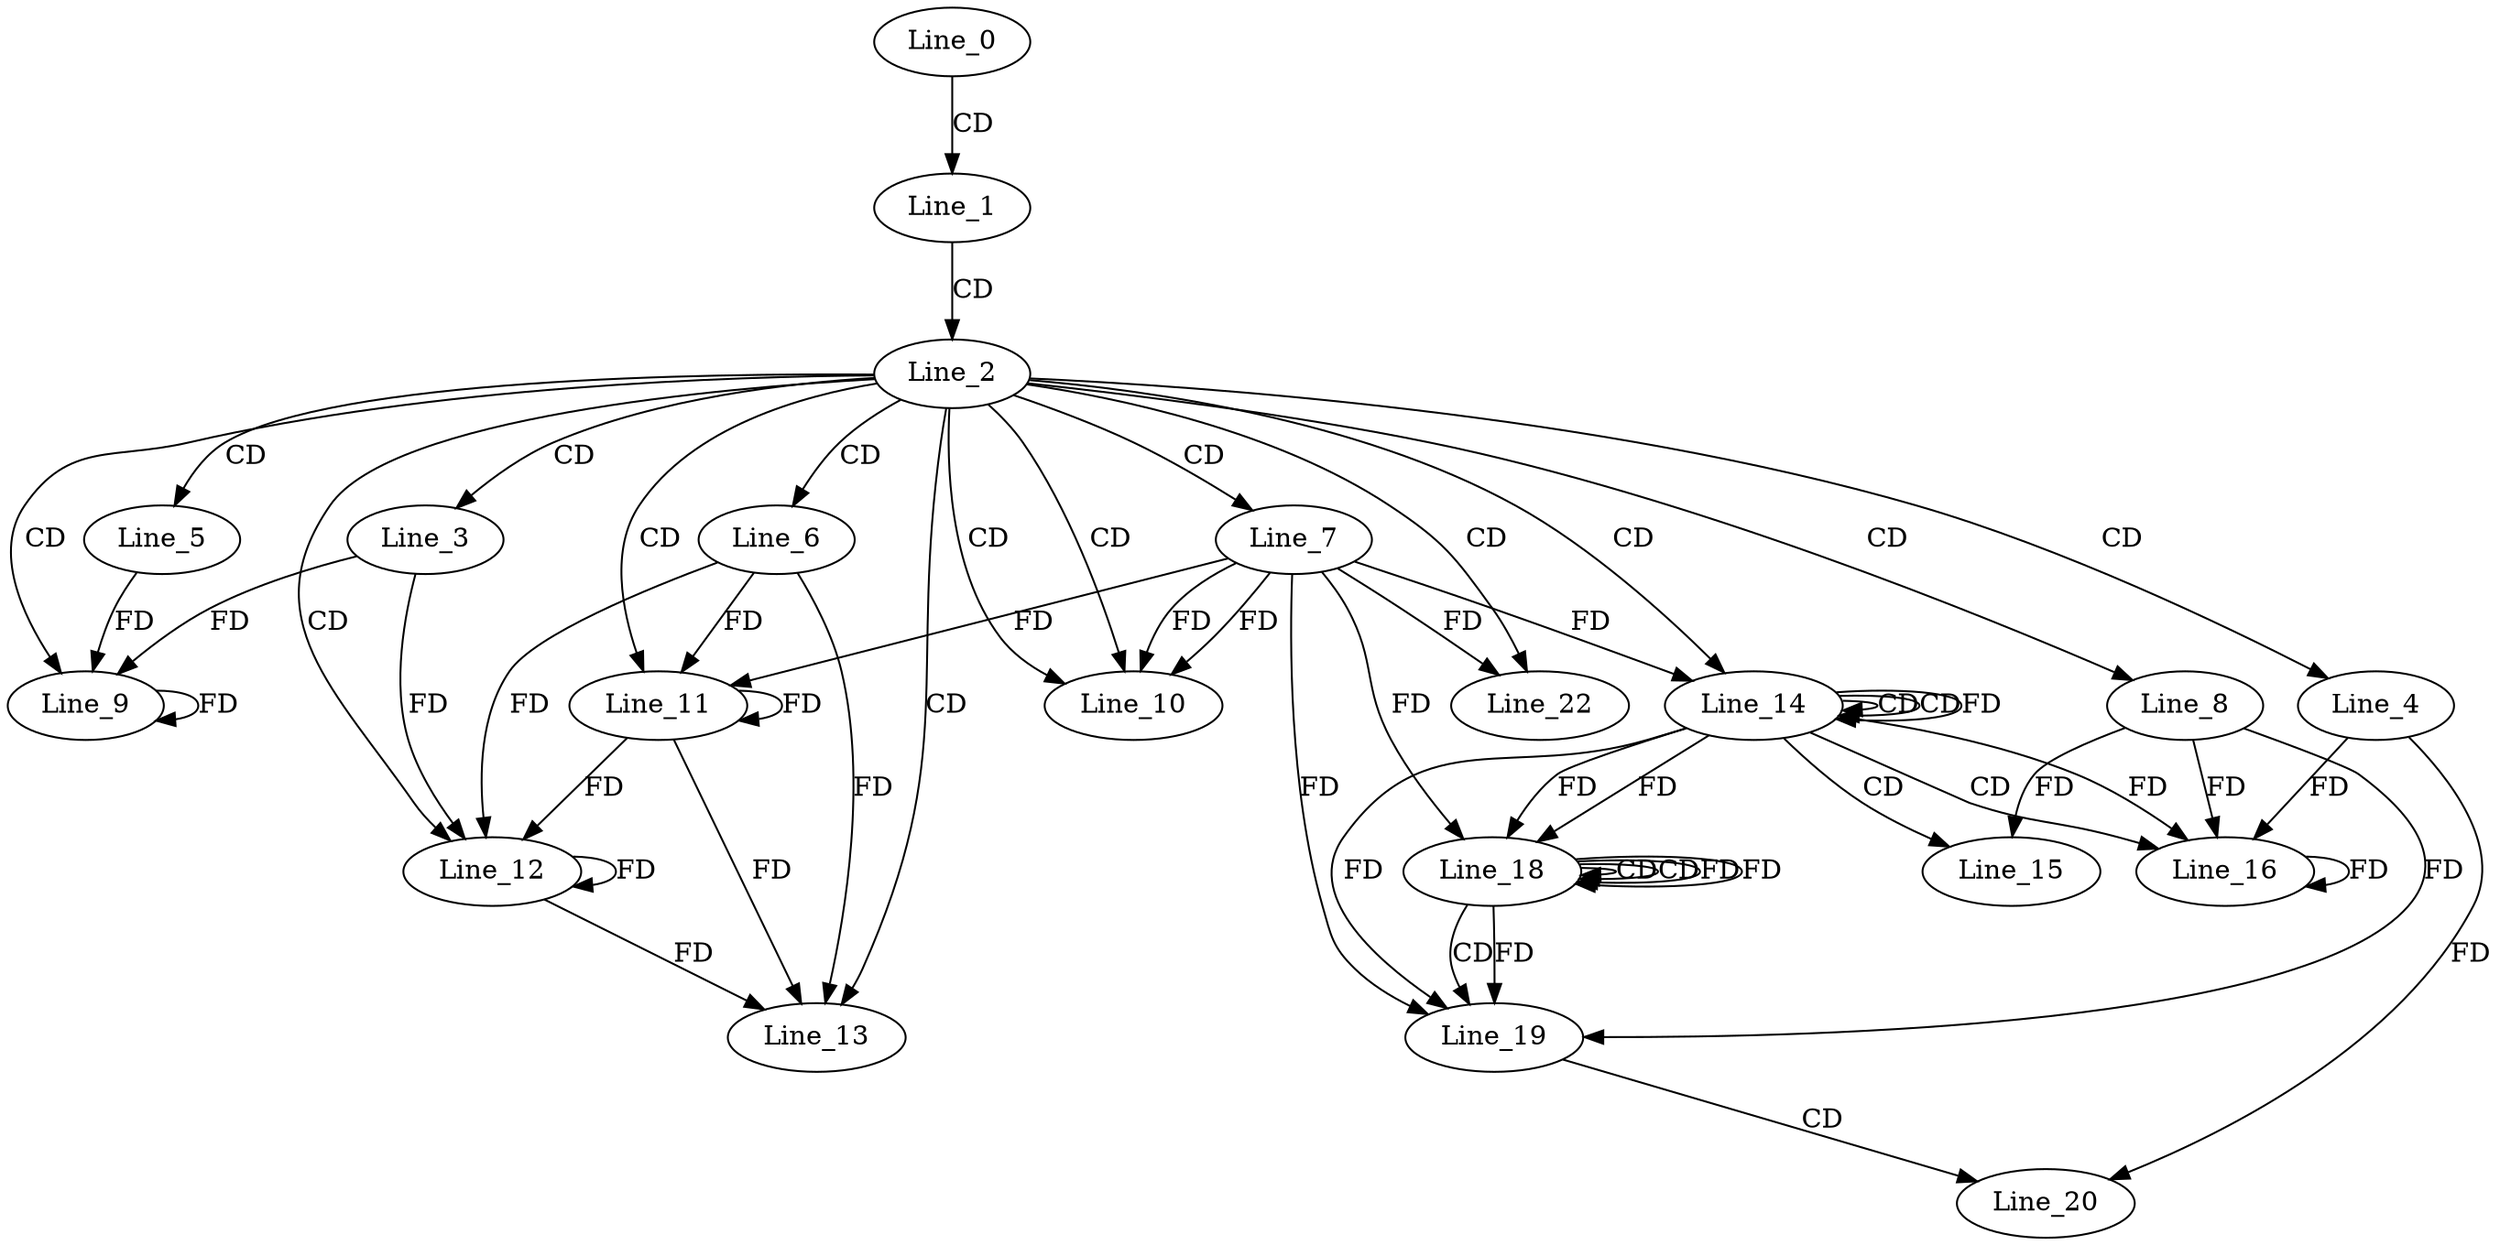 digraph G {
  Line_0;
  Line_1;
  Line_2;
  Line_3;
  Line_4;
  Line_5;
  Line_6;
  Line_7;
  Line_8;
  Line_9;
  Line_9;
  Line_9;
  Line_10;
  Line_10;
  Line_11;
  Line_11;
  Line_12;
  Line_12;
  Line_12;
  Line_13;
  Line_14;
  Line_14;
  Line_14;
  Line_14;
  Line_15;
  Line_16;
  Line_16;
  Line_18;
  Line_18;
  Line_18;
  Line_18;
  Line_19;
  Line_19;
  Line_19;
  Line_20;
  Line_22;
  Line_22;
  Line_0 -> Line_1 [ label="CD" ];
  Line_1 -> Line_2 [ label="CD" ];
  Line_2 -> Line_3 [ label="CD" ];
  Line_2 -> Line_4 [ label="CD" ];
  Line_2 -> Line_5 [ label="CD" ];
  Line_2 -> Line_6 [ label="CD" ];
  Line_2 -> Line_7 [ label="CD" ];
  Line_2 -> Line_8 [ label="CD" ];
  Line_2 -> Line_9 [ label="CD" ];
  Line_5 -> Line_9 [ label="FD" ];
  Line_9 -> Line_9 [ label="FD" ];
  Line_3 -> Line_9 [ label="FD" ];
  Line_2 -> Line_10 [ label="CD" ];
  Line_7 -> Line_10 [ label="FD" ];
  Line_2 -> Line_10 [ label="CD" ];
  Line_7 -> Line_10 [ label="FD" ];
  Line_2 -> Line_11 [ label="CD" ];
  Line_6 -> Line_11 [ label="FD" ];
  Line_11 -> Line_11 [ label="FD" ];
  Line_7 -> Line_11 [ label="FD" ];
  Line_2 -> Line_12 [ label="CD" ];
  Line_6 -> Line_12 [ label="FD" ];
  Line_11 -> Line_12 [ label="FD" ];
  Line_12 -> Line_12 [ label="FD" ];
  Line_3 -> Line_12 [ label="FD" ];
  Line_2 -> Line_13 [ label="CD" ];
  Line_6 -> Line_13 [ label="FD" ];
  Line_11 -> Line_13 [ label="FD" ];
  Line_12 -> Line_13 [ label="FD" ];
  Line_2 -> Line_14 [ label="CD" ];
  Line_14 -> Line_14 [ label="CD" ];
  Line_14 -> Line_14 [ label="CD" ];
  Line_7 -> Line_14 [ label="FD" ];
  Line_14 -> Line_14 [ label="FD" ];
  Line_14 -> Line_15 [ label="CD" ];
  Line_8 -> Line_15 [ label="FD" ];
  Line_14 -> Line_16 [ label="CD" ];
  Line_16 -> Line_16 [ label="FD" ];
  Line_4 -> Line_16 [ label="FD" ];
  Line_8 -> Line_16 [ label="FD" ];
  Line_14 -> Line_16 [ label="FD" ];
  Line_18 -> Line_18 [ label="CD" ];
  Line_14 -> Line_18 [ label="FD" ];
  Line_7 -> Line_18 [ label="FD" ];
  Line_18 -> Line_18 [ label="CD" ];
  Line_18 -> Line_18 [ label="FD" ];
  Line_14 -> Line_18 [ label="FD" ];
  Line_18 -> Line_19 [ label="CD" ];
  Line_7 -> Line_19 [ label="FD" ];
  Line_8 -> Line_19 [ label="FD" ];
  Line_18 -> Line_19 [ label="FD" ];
  Line_14 -> Line_19 [ label="FD" ];
  Line_19 -> Line_20 [ label="CD" ];
  Line_4 -> Line_20 [ label="FD" ];
  Line_2 -> Line_22 [ label="CD" ];
  Line_7 -> Line_22 [ label="FD" ];
  Line_18 -> Line_18 [ label="FD" ];
}
